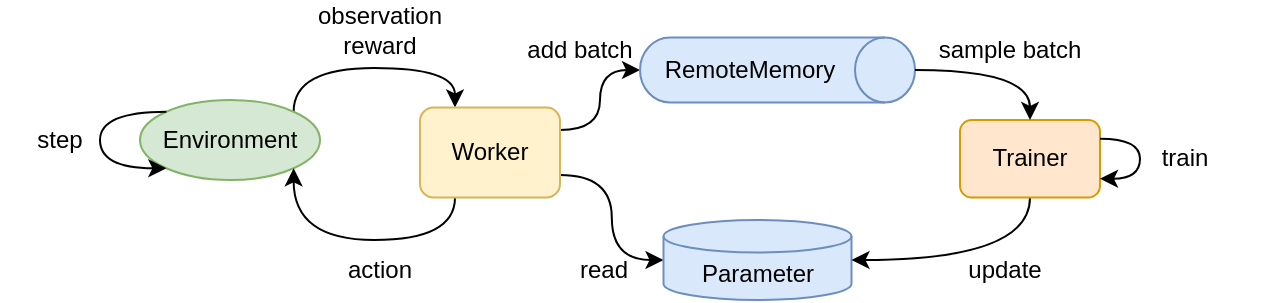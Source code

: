 <mxfile version="17.5.0" type="device" pages="3"><diagram id="8HCStm5KdboSv__WVgkv" name="sequence"><mxGraphModel dx="1276" dy="743" grid="1" gridSize="10" guides="1" tooltips="1" connect="1" arrows="1" fold="1" page="1" pageScale="1" pageWidth="827" pageHeight="1169" math="0" shadow="0"><root><mxCell id="0"/><mxCell id="1" parent="0"/><mxCell id="Dz7MXjapaTTVEsUoQ1y9-11" style="edgeStyle=orthogonalEdgeStyle;curved=1;rounded=0;orthogonalLoop=1;jettySize=auto;html=1;exitX=1;exitY=0;exitDx=0;exitDy=0;entryX=0.25;entryY=0;entryDx=0;entryDy=0;" parent="1" source="Dz7MXjapaTTVEsUoQ1y9-1" target="Dz7MXjapaTTVEsUoQ1y9-10" edge="1"><mxGeometry relative="1" as="geometry"><Array as="points"><mxPoint x="167" y="144"/><mxPoint x="248" y="144"/></Array></mxGeometry></mxCell><mxCell id="Dz7MXjapaTTVEsUoQ1y9-1" value="Environment" style="ellipse;whiteSpace=wrap;html=1;fillColor=#d5e8d4;strokeColor=#82b366;" parent="1" vertex="1"><mxGeometry x="90" y="160" width="90" height="40" as="geometry"/></mxCell><mxCell id="Dz7MXjapaTTVEsUoQ1y9-25" style="edgeStyle=orthogonalEdgeStyle;curved=1;rounded=0;orthogonalLoop=1;jettySize=auto;html=1;exitX=0;exitY=0.5;exitDx=0;exitDy=0;exitPerimeter=0;entryX=1;entryY=0.75;entryDx=0;entryDy=0;endArrow=none;endFill=0;startArrow=classic;startFill=1;" parent="1" source="Dz7MXjapaTTVEsUoQ1y9-4" target="Dz7MXjapaTTVEsUoQ1y9-10" edge="1"><mxGeometry relative="1" as="geometry"/></mxCell><mxCell id="Dz7MXjapaTTVEsUoQ1y9-4" value="Parameter" style="shape=cylinder3;whiteSpace=wrap;html=1;boundedLbl=1;backgroundOutline=1;size=8.143;fillColor=#dae8fc;strokeColor=#6c8ebf;" parent="1" vertex="1"><mxGeometry x="351.75" y="220" width="94" height="40" as="geometry"/></mxCell><mxCell id="Dz7MXjapaTTVEsUoQ1y9-23" style="edgeStyle=orthogonalEdgeStyle;curved=1;rounded=0;orthogonalLoop=1;jettySize=auto;html=1;exitX=0.5;exitY=1;exitDx=0;exitDy=0;entryX=1;entryY=0.5;entryDx=0;entryDy=0;entryPerimeter=0;" parent="1" source="Dz7MXjapaTTVEsUoQ1y9-6" target="Dz7MXjapaTTVEsUoQ1y9-4" edge="1"><mxGeometry relative="1" as="geometry"/></mxCell><mxCell id="Dz7MXjapaTTVEsUoQ1y9-6" value="Trainer" style="rounded=1;whiteSpace=wrap;html=1;fillColor=#ffe6cc;strokeColor=#d79b00;" parent="1" vertex="1"><mxGeometry x="500" y="170" width="70" height="38.75" as="geometry"/></mxCell><mxCell id="Dz7MXjapaTTVEsUoQ1y9-7" style="edgeStyle=orthogonalEdgeStyle;rounded=0;orthogonalLoop=1;jettySize=auto;html=1;curved=1;exitX=0;exitY=0;exitDx=0;exitDy=0;entryX=0;entryY=1;entryDx=0;entryDy=0;" parent="1" source="Dz7MXjapaTTVEsUoQ1y9-1" target="Dz7MXjapaTTVEsUoQ1y9-1" edge="1"><mxGeometry relative="1" as="geometry"><Array as="points"><mxPoint x="70" y="166"/><mxPoint x="70" y="194"/></Array></mxGeometry></mxCell><mxCell id="Dz7MXjapaTTVEsUoQ1y9-8" value="step" style="text;html=1;strokeColor=none;fillColor=none;align=center;verticalAlign=middle;whiteSpace=wrap;rounded=0;" parent="1" vertex="1"><mxGeometry x="20" y="165" width="60" height="30" as="geometry"/></mxCell><mxCell id="Dz7MXjapaTTVEsUoQ1y9-14" style="edgeStyle=orthogonalEdgeStyle;curved=1;rounded=0;orthogonalLoop=1;jettySize=auto;html=1;exitX=0.25;exitY=1;exitDx=0;exitDy=0;entryX=1;entryY=1;entryDx=0;entryDy=0;" parent="1" source="Dz7MXjapaTTVEsUoQ1y9-10" target="Dz7MXjapaTTVEsUoQ1y9-1" edge="1"><mxGeometry relative="1" as="geometry"><Array as="points"><mxPoint x="248" y="230"/><mxPoint x="167" y="230"/></Array></mxGeometry></mxCell><mxCell id="Dz7MXjapaTTVEsUoQ1y9-17" style="edgeStyle=orthogonalEdgeStyle;curved=1;rounded=0;orthogonalLoop=1;jettySize=auto;html=1;exitX=1;exitY=0.25;exitDx=0;exitDy=0;entryX=0.5;entryY=1;entryDx=0;entryDy=0;entryPerimeter=0;" parent="1" source="Dz7MXjapaTTVEsUoQ1y9-10" target="Dz7MXjapaTTVEsUoQ1y9-3" edge="1"><mxGeometry relative="1" as="geometry"/></mxCell><mxCell id="Dz7MXjapaTTVEsUoQ1y9-10" value="Worker" style="rounded=1;whiteSpace=wrap;html=1;fillColor=#fff2cc;strokeColor=#d6b656;" parent="1" vertex="1"><mxGeometry x="230" y="163.75" width="70" height="45" as="geometry"/></mxCell><mxCell id="Dz7MXjapaTTVEsUoQ1y9-12" value="observation&lt;br&gt;reward" style="text;html=1;strokeColor=none;fillColor=none;align=center;verticalAlign=middle;whiteSpace=wrap;rounded=0;" parent="1" vertex="1"><mxGeometry x="180" y="110" width="60" height="30" as="geometry"/></mxCell><mxCell id="Dz7MXjapaTTVEsUoQ1y9-15" value="action" style="text;html=1;strokeColor=none;fillColor=none;align=center;verticalAlign=middle;whiteSpace=wrap;rounded=0;" parent="1" vertex="1"><mxGeometry x="180" y="230" width="60" height="30" as="geometry"/></mxCell><mxCell id="Dz7MXjapaTTVEsUoQ1y9-16" value="" style="group" parent="1" vertex="1" connectable="0"><mxGeometry x="340" y="128.75" width="137.5" height="32.5" as="geometry"/></mxCell><mxCell id="Dz7MXjapaTTVEsUoQ1y9-3" value="" style="shape=cylinder3;whiteSpace=wrap;html=1;boundedLbl=1;backgroundOutline=1;size=15;rotation=90;fillColor=#dae8fc;strokeColor=#6c8ebf;" parent="Dz7MXjapaTTVEsUoQ1y9-16" vertex="1"><mxGeometry x="52.5" y="-52.5" width="32.5" height="137.5" as="geometry"/></mxCell><mxCell id="Dz7MXjapaTTVEsUoQ1y9-5" value="RemoteMemory" style="text;html=1;strokeColor=none;fillColor=none;align=center;verticalAlign=middle;whiteSpace=wrap;rounded=0;" parent="Dz7MXjapaTTVEsUoQ1y9-16" vertex="1"><mxGeometry x="25" y="1.25" width="60" height="30" as="geometry"/></mxCell><mxCell id="Dz7MXjapaTTVEsUoQ1y9-18" value="add batch" style="text;html=1;strokeColor=none;fillColor=none;align=center;verticalAlign=middle;whiteSpace=wrap;rounded=0;" parent="1" vertex="1"><mxGeometry x="280" y="120" width="60" height="30" as="geometry"/></mxCell><mxCell id="Dz7MXjapaTTVEsUoQ1y9-19" style="edgeStyle=orthogonalEdgeStyle;curved=1;rounded=0;orthogonalLoop=1;jettySize=auto;html=1;exitX=0.5;exitY=0;exitDx=0;exitDy=0;exitPerimeter=0;entryX=0.5;entryY=0;entryDx=0;entryDy=0;" parent="1" source="Dz7MXjapaTTVEsUoQ1y9-3" target="Dz7MXjapaTTVEsUoQ1y9-6" edge="1"><mxGeometry relative="1" as="geometry"/></mxCell><mxCell id="Dz7MXjapaTTVEsUoQ1y9-20" value="sample batch" style="text;html=1;strokeColor=none;fillColor=none;align=center;verticalAlign=middle;whiteSpace=wrap;rounded=0;" parent="1" vertex="1"><mxGeometry x="480" y="120" width="90" height="30" as="geometry"/></mxCell><mxCell id="Dz7MXjapaTTVEsUoQ1y9-24" value="update" style="text;html=1;strokeColor=none;fillColor=none;align=center;verticalAlign=middle;whiteSpace=wrap;rounded=0;" parent="1" vertex="1"><mxGeometry x="480" y="230" width="85" height="30" as="geometry"/></mxCell><mxCell id="Dz7MXjapaTTVEsUoQ1y9-26" value="read" style="text;html=1;strokeColor=none;fillColor=none;align=center;verticalAlign=middle;whiteSpace=wrap;rounded=0;" parent="1" vertex="1"><mxGeometry x="291.75" y="230" width="60" height="30" as="geometry"/></mxCell><mxCell id="1H51r3odysx_p06SB7lt-1" style="edgeStyle=orthogonalEdgeStyle;curved=1;rounded=0;orthogonalLoop=1;jettySize=auto;html=1;" parent="1" source="Dz7MXjapaTTVEsUoQ1y9-6" target="Dz7MXjapaTTVEsUoQ1y9-6" edge="1"><mxGeometry relative="1" as="geometry"><mxPoint x="545" y="218.75" as="sourcePoint"/><mxPoint x="455.75" y="250" as="targetPoint"/></mxGeometry></mxCell><mxCell id="1H51r3odysx_p06SB7lt-2" value="train" style="text;html=1;strokeColor=none;fillColor=none;align=center;verticalAlign=middle;whiteSpace=wrap;rounded=0;" parent="1" vertex="1"><mxGeometry x="570" y="174.38" width="85" height="30" as="geometry"/></mxCell></root></mxGraphModel></diagram><diagram id="YnyO58ju2ZsBTfj123Jh" name="distibute"><mxGraphModel dx="608" dy="354" grid="1" gridSize="10" guides="1" tooltips="1" connect="1" arrows="1" fold="1" page="1" pageScale="1" pageWidth="827" pageHeight="1169" math="0" shadow="0"><root><mxCell id="Gu4-0b2xn2e90pc047bY-0"/><mxCell id="Gu4-0b2xn2e90pc047bY-1" parent="Gu4-0b2xn2e90pc047bY-0"/><mxCell id="szc0OzaTAx6EitnLWger-1" value="" style="rounded=0;whiteSpace=wrap;html=1;fillColor=#f5f5f5;fontColor=#333333;strokeColor=#666666;" parent="Gu4-0b2xn2e90pc047bY-1" vertex="1"><mxGeometry x="500" y="163.75" width="165" height="137.5" as="geometry"/></mxCell><mxCell id="wtMo23867lj7A6iBCIME-0" value="" style="rounded=0;whiteSpace=wrap;html=1;fillColor=#f5f5f5;fontColor=#333333;strokeColor=#666666;" parent="Gu4-0b2xn2e90pc047bY-1" vertex="1"><mxGeometry x="60" y="130" width="290" height="90" as="geometry"/></mxCell><mxCell id="RoZq5j0I4huKhHa5UfBf-0" style="edgeStyle=none;rounded=0;orthogonalLoop=1;jettySize=auto;html=1;exitX=1;exitY=0.5;exitDx=0;exitDy=0;startArrow=classic;startFill=1;" parent="Gu4-0b2xn2e90pc047bY-1" source="hCgiPdKvAsC8QuEQ23qE-1" target="hCgiPdKvAsC8QuEQ23qE-10" edge="1"><mxGeometry relative="1" as="geometry"/></mxCell><mxCell id="hCgiPdKvAsC8QuEQ23qE-1" value="Environment" style="ellipse;whiteSpace=wrap;html=1;fillColor=#d5e8d4;strokeColor=#82b366;" parent="Gu4-0b2xn2e90pc047bY-1" vertex="1"><mxGeometry x="70" y="137.5" width="90" height="40" as="geometry"/></mxCell><mxCell id="hCgiPdKvAsC8QuEQ23qE-4" style="rounded=0;orthogonalLoop=1;jettySize=auto;html=1;exitX=0.5;exitY=1;exitDx=0;exitDy=0;entryX=0.5;entryY=0;entryDx=0;entryDy=0;entryPerimeter=0;" parent="Gu4-0b2xn2e90pc047bY-1" source="hCgiPdKvAsC8QuEQ23qE-5" target="3Zu5WteFrr1FcEvkHmud-0" edge="1"><mxGeometry relative="1" as="geometry"/></mxCell><mxCell id="hCgiPdKvAsC8QuEQ23qE-5" value="Trainer" style="rounded=1;whiteSpace=wrap;html=1;fillColor=#ffe6cc;strokeColor=#d79b00;" parent="Gu4-0b2xn2e90pc047bY-1" vertex="1"><mxGeometry x="572.25" y="194.38" width="70" height="38.75" as="geometry"/></mxCell><mxCell id="hCgiPdKvAsC8QuEQ23qE-9" style="edgeStyle=orthogonalEdgeStyle;curved=1;rounded=0;orthogonalLoop=1;jettySize=auto;html=1;exitX=1;exitY=0.5;exitDx=0;exitDy=0;entryX=0.5;entryY=1;entryDx=0;entryDy=0;entryPerimeter=0;" parent="Gu4-0b2xn2e90pc047bY-1" source="hCgiPdKvAsC8QuEQ23qE-10" target="hCgiPdKvAsC8QuEQ23qE-14" edge="1"><mxGeometry relative="1" as="geometry"/></mxCell><mxCell id="hCgiPdKvAsC8QuEQ23qE-10" value="Worker" style="rounded=1;whiteSpace=wrap;html=1;fillColor=#fff2cc;strokeColor=#d6b656;" parent="Gu4-0b2xn2e90pc047bY-1" vertex="1"><mxGeometry x="191" y="142.5" width="60" height="30" as="geometry"/></mxCell><mxCell id="hCgiPdKvAsC8QuEQ23qE-13" value="" style="group" parent="Gu4-0b2xn2e90pc047bY-1" vertex="1" connectable="0"><mxGeometry x="387.75" y="128.75" width="137.5" height="32.5" as="geometry"/></mxCell><mxCell id="hCgiPdKvAsC8QuEQ23qE-14" value="" style="shape=cylinder3;whiteSpace=wrap;html=1;boundedLbl=1;backgroundOutline=1;size=15;rotation=90;fillColor=#dae8fc;strokeColor=#6c8ebf;" parent="hCgiPdKvAsC8QuEQ23qE-13" vertex="1"><mxGeometry x="52.5" y="-52.5" width="32.5" height="137.5" as="geometry"/></mxCell><mxCell id="hCgiPdKvAsC8QuEQ23qE-15" value="RemoteMemory" style="text;html=1;strokeColor=none;fillColor=none;align=center;verticalAlign=middle;whiteSpace=wrap;rounded=0;" parent="hCgiPdKvAsC8QuEQ23qE-13" vertex="1"><mxGeometry x="25" y="1.25" width="60" height="30" as="geometry"/></mxCell><mxCell id="hCgiPdKvAsC8QuEQ23qE-17" style="edgeStyle=orthogonalEdgeStyle;curved=1;rounded=0;orthogonalLoop=1;jettySize=auto;html=1;exitX=0.5;exitY=0;exitDx=0;exitDy=0;exitPerimeter=0;entryX=0.5;entryY=0;entryDx=0;entryDy=0;" parent="Gu4-0b2xn2e90pc047bY-1" source="hCgiPdKvAsC8QuEQ23qE-14" target="hCgiPdKvAsC8QuEQ23qE-5" edge="1"><mxGeometry relative="1" as="geometry"/></mxCell><mxCell id="hCgiPdKvAsC8QuEQ23qE-18" value="sample batch" style="text;html=1;strokeColor=none;fillColor=none;align=center;verticalAlign=middle;whiteSpace=wrap;rounded=0;" parent="Gu4-0b2xn2e90pc047bY-1" vertex="1"><mxGeometry x="540" y="120" width="90" height="30" as="geometry"/></mxCell><mxCell id="hCgiPdKvAsC8QuEQ23qE-19" value="update" style="text;html=1;strokeColor=none;fillColor=none;align=center;verticalAlign=middle;whiteSpace=wrap;rounded=0;" parent="Gu4-0b2xn2e90pc047bY-1" vertex="1"><mxGeometry x="535" y="226.88" width="85" height="30" as="geometry"/></mxCell><mxCell id="tBLzW1-dSC8KAft304s7-12" style="rounded=0;orthogonalLoop=1;jettySize=auto;html=1;exitX=0;exitY=0.5;exitDx=0;exitDy=0;exitPerimeter=0;startArrow=none;startFill=0;entryX=1;entryY=0.5;entryDx=0;entryDy=0;" parent="Gu4-0b2xn2e90pc047bY-1" source="3Zu5WteFrr1FcEvkHmud-0" target="3Zu5WteFrr1FcEvkHmud-2" edge="1"><mxGeometry relative="1" as="geometry"><mxPoint x="505" y="278.13" as="targetPoint"/></mxGeometry></mxCell><mxCell id="3Zu5WteFrr1FcEvkHmud-0" value="Parameter" style="shape=cylinder3;whiteSpace=wrap;html=1;boundedLbl=1;backgroundOutline=1;size=8.143;fillColor=#dae8fc;strokeColor=#6c8ebf;" parent="Gu4-0b2xn2e90pc047bY-1" vertex="1"><mxGeometry x="560.25" y="258.13" width="94" height="40" as="geometry"/></mxCell><mxCell id="3Zu5WteFrr1FcEvkHmud-2" value="Board" style="rounded=1;whiteSpace=wrap;html=1;fillColor=#e1d5e7;strokeColor=#9673a6;" parent="Gu4-0b2xn2e90pc047bY-1" vertex="1"><mxGeometry x="420" y="263.13" width="50" height="30" as="geometry"/></mxCell><mxCell id="3Zu5WteFrr1FcEvkHmud-5" value="write" style="text;html=1;strokeColor=none;fillColor=none;align=center;verticalAlign=middle;whiteSpace=wrap;rounded=0;" parent="Gu4-0b2xn2e90pc047bY-1" vertex="1"><mxGeometry x="475.25" y="247.5" width="85" height="30" as="geometry"/></mxCell><mxCell id="AqlXkb-w7h_acBey4eJv-0" value="write" style="text;html=1;strokeColor=none;fillColor=none;align=center;verticalAlign=middle;whiteSpace=wrap;rounded=0;" parent="Gu4-0b2xn2e90pc047bY-1" vertex="1"><mxGeometry x="360" y="230" width="85" height="30" as="geometry"/></mxCell><mxCell id="wtMo23867lj7A6iBCIME-1" value="TrainerProcess&lt;br&gt;" style="text;html=1;strokeColor=none;fillColor=none;align=center;verticalAlign=middle;whiteSpace=wrap;rounded=0;" parent="Gu4-0b2xn2e90pc047bY-1" vertex="1"><mxGeometry x="525" y="161.25" width="60" height="30" as="geometry"/></mxCell><mxCell id="s0bxHy9ZseCvG_myIAhX-0" style="edgeStyle=orthogonalEdgeStyle;rounded=0;orthogonalLoop=1;jettySize=auto;html=1;exitX=0;exitY=0.5;exitDx=0;exitDy=0;exitPerimeter=0;entryX=0.5;entryY=1;entryDx=0;entryDy=0;startArrow=classic;startFill=1;endArrow=none;endFill=0;" parent="Gu4-0b2xn2e90pc047bY-1" source="hCgiPdKvAsC8QuEQ23qE-3" target="hCgiPdKvAsC8QuEQ23qE-10" edge="1"><mxGeometry relative="1" as="geometry"/></mxCell><mxCell id="hCgiPdKvAsC8QuEQ23qE-3" value="Parameter" style="shape=cylinder3;whiteSpace=wrap;html=1;boundedLbl=1;backgroundOutline=1;size=8.143;fillColor=#dae8fc;strokeColor=#6c8ebf;" parent="Gu4-0b2xn2e90pc047bY-1" vertex="1"><mxGeometry x="251" y="173.75" width="84" height="40" as="geometry"/></mxCell><mxCell id="tBLzW1-dSC8KAft304s7-1" value="" style="rounded=0;whiteSpace=wrap;html=1;fillColor=#f5f5f5;fontColor=#333333;strokeColor=#666666;" parent="Gu4-0b2xn2e90pc047bY-1" vertex="1"><mxGeometry x="60" y="265" width="290" height="90" as="geometry"/></mxCell><mxCell id="tBLzW1-dSC8KAft304s7-2" style="edgeStyle=none;rounded=0;orthogonalLoop=1;jettySize=auto;html=1;exitX=1;exitY=0.5;exitDx=0;exitDy=0;startArrow=classic;startFill=1;" parent="Gu4-0b2xn2e90pc047bY-1" source="tBLzW1-dSC8KAft304s7-3" target="tBLzW1-dSC8KAft304s7-4" edge="1"><mxGeometry relative="1" as="geometry"/></mxCell><mxCell id="tBLzW1-dSC8KAft304s7-3" value="Environment" style="ellipse;whiteSpace=wrap;html=1;fillColor=#d5e8d4;strokeColor=#82b366;" parent="Gu4-0b2xn2e90pc047bY-1" vertex="1"><mxGeometry x="70" y="272.5" width="90" height="40" as="geometry"/></mxCell><mxCell id="tBLzW1-dSC8KAft304s7-4" value="Worker" style="rounded=1;whiteSpace=wrap;html=1;fillColor=#fff2cc;strokeColor=#d6b656;" parent="Gu4-0b2xn2e90pc047bY-1" vertex="1"><mxGeometry x="191" y="277.5" width="60" height="30" as="geometry"/></mxCell><mxCell id="tBLzW1-dSC8KAft304s7-5" value="add batch" style="text;html=1;strokeColor=none;fillColor=none;align=center;verticalAlign=middle;whiteSpace=wrap;rounded=0;" parent="Gu4-0b2xn2e90pc047bY-1" vertex="1"><mxGeometry x="340" y="98.75" width="60" height="30" as="geometry"/></mxCell><mxCell id="tBLzW1-dSC8KAft304s7-7" value="WorkerProcess2" style="text;html=1;strokeColor=none;fillColor=none;align=center;verticalAlign=middle;whiteSpace=wrap;rounded=0;" parent="Gu4-0b2xn2e90pc047bY-1" vertex="1"><mxGeometry x="85" y="325" width="60" height="30" as="geometry"/></mxCell><mxCell id="tBLzW1-dSC8KAft304s7-8" style="edgeStyle=orthogonalEdgeStyle;rounded=0;orthogonalLoop=1;jettySize=auto;html=1;exitX=0;exitY=0.5;exitDx=0;exitDy=0;exitPerimeter=0;entryX=0.5;entryY=1;entryDx=0;entryDy=0;startArrow=classic;startFill=1;endArrow=none;endFill=0;" parent="Gu4-0b2xn2e90pc047bY-1" source="tBLzW1-dSC8KAft304s7-9" target="tBLzW1-dSC8KAft304s7-4" edge="1"><mxGeometry relative="1" as="geometry"/></mxCell><mxCell id="tBLzW1-dSC8KAft304s7-9" value="Parameter" style="shape=cylinder3;whiteSpace=wrap;html=1;boundedLbl=1;backgroundOutline=1;size=8.143;fillColor=#dae8fc;strokeColor=#6c8ebf;" parent="Gu4-0b2xn2e90pc047bY-1" vertex="1"><mxGeometry x="251" y="308.75" width="84" height="40" as="geometry"/></mxCell><mxCell id="3Zu5WteFrr1FcEvkHmud-4" style="edgeStyle=orthogonalEdgeStyle;curved=1;rounded=0;orthogonalLoop=1;jettySize=auto;html=1;exitX=0;exitY=0.5;exitDx=0;exitDy=0;entryX=1;entryY=0.5;entryDx=0;entryDy=0;entryPerimeter=0;" parent="Gu4-0b2xn2e90pc047bY-1" source="3Zu5WteFrr1FcEvkHmud-2" target="tBLzW1-dSC8KAft304s7-9" edge="1"><mxGeometry relative="1" as="geometry"><mxPoint x="340" y="280" as="targetPoint"/></mxGeometry></mxCell><mxCell id="tBLzW1-dSC8KAft304s7-11" style="edgeStyle=orthogonalEdgeStyle;curved=1;rounded=0;orthogonalLoop=1;jettySize=auto;html=1;exitX=0;exitY=0.5;exitDx=0;exitDy=0;entryX=1;entryY=0.5;entryDx=0;entryDy=0;entryPerimeter=0;" parent="Gu4-0b2xn2e90pc047bY-1" source="3Zu5WteFrr1FcEvkHmud-2" target="hCgiPdKvAsC8QuEQ23qE-3" edge="1"><mxGeometry relative="1" as="geometry"><mxPoint x="430" y="289.375" as="sourcePoint"/><mxPoint x="345" y="338.75" as="targetPoint"/></mxGeometry></mxCell><mxCell id="szc0OzaTAx6EitnLWger-0" style="edgeStyle=orthogonalEdgeStyle;curved=1;rounded=0;orthogonalLoop=1;jettySize=auto;html=1;exitX=1;exitY=0.5;exitDx=0;exitDy=0;entryX=0.5;entryY=1;entryDx=0;entryDy=0;entryPerimeter=0;" parent="Gu4-0b2xn2e90pc047bY-1" source="tBLzW1-dSC8KAft304s7-4" target="hCgiPdKvAsC8QuEQ23qE-14" edge="1"><mxGeometry relative="1" as="geometry"><mxPoint x="270" y="172.5" as="sourcePoint"/><mxPoint x="397.75" y="155" as="targetPoint"/><Array as="points"><mxPoint x="360" y="292"/><mxPoint x="360" y="145"/></Array></mxGeometry></mxCell><mxCell id="szc0OzaTAx6EitnLWger-2" value="WorkerProcess1" style="text;html=1;strokeColor=none;fillColor=none;align=center;verticalAlign=middle;whiteSpace=wrap;rounded=0;" parent="Gu4-0b2xn2e90pc047bY-1" vertex="1"><mxGeometry x="85" y="190" width="60" height="30" as="geometry"/></mxCell><mxCell id="OitwZkqVeGQr4RYmDPEj-0" value="read" style="text;html=1;strokeColor=none;fillColor=none;align=center;verticalAlign=middle;whiteSpace=wrap;rounded=0;" parent="Gu4-0b2xn2e90pc047bY-1" vertex="1"><mxGeometry x="178.5" y="190" width="85" height="30" as="geometry"/></mxCell><mxCell id="OitwZkqVeGQr4RYmDPEj-1" value="read" style="text;html=1;strokeColor=none;fillColor=none;align=center;verticalAlign=middle;whiteSpace=wrap;rounded=0;" parent="Gu4-0b2xn2e90pc047bY-1" vertex="1"><mxGeometry x="178.5" y="325" width="85" height="30" as="geometry"/></mxCell></root></mxGraphModel></diagram><diagram id="8ljoofoabtsPVLnk0Y_w" name="multiplay"><mxGraphModel dx="729" dy="425" grid="1" gridSize="10" guides="1" tooltips="1" connect="1" arrows="1" fold="1" page="1" pageScale="1" pageWidth="827" pageHeight="1169" math="0" shadow="0"><root><mxCell id="-tAiIZP5slMnOxf2c5f_-0"/><mxCell id="-tAiIZP5slMnOxf2c5f_-1" parent="-tAiIZP5slMnOxf2c5f_-0"/><mxCell id="ICPPX069PQIvm9u3WEIN-1" value="Environment" style="ellipse;whiteSpace=wrap;html=1;fillColor=#d5e8d4;strokeColor=#82b366;" parent="-tAiIZP5slMnOxf2c5f_-1" vertex="1"><mxGeometry x="80" y="192.5" width="90" height="40" as="geometry"/></mxCell><mxCell id="ICPPX069PQIvm9u3WEIN-2" style="edgeStyle=orthogonalEdgeStyle;curved=1;rounded=0;orthogonalLoop=1;jettySize=auto;html=1;exitX=0;exitY=0.5;exitDx=0;exitDy=0;exitPerimeter=0;entryX=1;entryY=0.75;entryDx=0;entryDy=0;startArrow=classic;startFill=1;endArrow=none;endFill=0;" parent="-tAiIZP5slMnOxf2c5f_-1" source="ICPPX069PQIvm9u3WEIN-3" target="ICPPX069PQIvm9u3WEIN-10" edge="1"><mxGeometry relative="1" as="geometry"/></mxCell><mxCell id="ICPPX069PQIvm9u3WEIN-3" value="Parameters" style="shape=cylinder3;whiteSpace=wrap;html=1;boundedLbl=1;backgroundOutline=1;size=8.143;fillColor=#dae8fc;strokeColor=#6c8ebf;" parent="-tAiIZP5slMnOxf2c5f_-1" vertex="1"><mxGeometry x="490" y="220" width="94" height="40" as="geometry"/></mxCell><mxCell id="ICPPX069PQIvm9u3WEIN-4" style="edgeStyle=orthogonalEdgeStyle;curved=1;rounded=0;orthogonalLoop=1;jettySize=auto;html=1;exitX=0.5;exitY=1;exitDx=0;exitDy=0;entryX=1;entryY=0.5;entryDx=0;entryDy=0;entryPerimeter=0;" parent="-tAiIZP5slMnOxf2c5f_-1" source="ICPPX069PQIvm9u3WEIN-5" target="ICPPX069PQIvm9u3WEIN-3" edge="1"><mxGeometry relative="1" as="geometry"/></mxCell><mxCell id="ICPPX069PQIvm9u3WEIN-5" value="Trainer" style="rounded=1;whiteSpace=wrap;html=1;fillColor=#ffe6cc;strokeColor=#d79b00;" parent="-tAiIZP5slMnOxf2c5f_-1" vertex="1"><mxGeometry x="620" y="170" width="70" height="38.75" as="geometry"/></mxCell><mxCell id="ICPPX069PQIvm9u3WEIN-9" style="edgeStyle=orthogonalEdgeStyle;curved=1;rounded=0;orthogonalLoop=1;jettySize=auto;html=1;exitX=1;exitY=0.25;exitDx=0;exitDy=0;entryX=0.5;entryY=1;entryDx=0;entryDy=0;entryPerimeter=0;" parent="-tAiIZP5slMnOxf2c5f_-1" source="ICPPX069PQIvm9u3WEIN-10" target="ICPPX069PQIvm9u3WEIN-14" edge="1"><mxGeometry relative="1" as="geometry"/></mxCell><mxCell id="ICPPX069PQIvm9u3WEIN-10" value="WorkerA" style="rounded=1;whiteSpace=wrap;html=1;fillColor=#fff2cc;strokeColor=#d6b656;" parent="-tAiIZP5slMnOxf2c5f_-1" vertex="1"><mxGeometry x="350" y="163.75" width="70" height="45" as="geometry"/></mxCell><mxCell id="ICPPX069PQIvm9u3WEIN-12" value="action" style="text;html=1;strokeColor=none;fillColor=none;align=center;verticalAlign=middle;whiteSpace=wrap;rounded=0;" parent="-tAiIZP5slMnOxf2c5f_-1" vertex="1"><mxGeometry x="190" y="200" width="60" height="30" as="geometry"/></mxCell><mxCell id="ICPPX069PQIvm9u3WEIN-13" value="" style="group" parent="-tAiIZP5slMnOxf2c5f_-1" vertex="1" connectable="0"><mxGeometry x="460" y="128.75" width="137.5" height="32.5" as="geometry"/></mxCell><mxCell id="ICPPX069PQIvm9u3WEIN-14" value="" style="shape=cylinder3;whiteSpace=wrap;html=1;boundedLbl=1;backgroundOutline=1;size=15;rotation=90;fillColor=#dae8fc;strokeColor=#6c8ebf;" parent="ICPPX069PQIvm9u3WEIN-13" vertex="1"><mxGeometry x="52.5" y="-52.5" width="32.5" height="137.5" as="geometry"/></mxCell><mxCell id="ICPPX069PQIvm9u3WEIN-15" value="RemoteMemory" style="text;html=1;strokeColor=none;fillColor=none;align=center;verticalAlign=middle;whiteSpace=wrap;rounded=0;" parent="ICPPX069PQIvm9u3WEIN-13" vertex="1"><mxGeometry x="25" y="1.25" width="60" height="30" as="geometry"/></mxCell><mxCell id="ICPPX069PQIvm9u3WEIN-16" value="add batch" style="text;html=1;strokeColor=none;fillColor=none;align=center;verticalAlign=middle;whiteSpace=wrap;rounded=0;" parent="-tAiIZP5slMnOxf2c5f_-1" vertex="1"><mxGeometry x="400" y="110" width="60" height="30" as="geometry"/></mxCell><mxCell id="ICPPX069PQIvm9u3WEIN-17" style="edgeStyle=orthogonalEdgeStyle;curved=1;rounded=0;orthogonalLoop=1;jettySize=auto;html=1;exitX=0.5;exitY=0;exitDx=0;exitDy=0;exitPerimeter=0;entryX=0.5;entryY=0;entryDx=0;entryDy=0;" parent="-tAiIZP5slMnOxf2c5f_-1" source="ICPPX069PQIvm9u3WEIN-14" target="ICPPX069PQIvm9u3WEIN-5" edge="1"><mxGeometry relative="1" as="geometry"/></mxCell><mxCell id="ICPPX069PQIvm9u3WEIN-18" value="sample batch" style="text;html=1;strokeColor=none;fillColor=none;align=center;verticalAlign=middle;whiteSpace=wrap;rounded=0;" parent="-tAiIZP5slMnOxf2c5f_-1" vertex="1"><mxGeometry x="600" y="120" width="90" height="30" as="geometry"/></mxCell><mxCell id="ICPPX069PQIvm9u3WEIN-19" value="update" style="text;html=1;strokeColor=none;fillColor=none;align=center;verticalAlign=middle;whiteSpace=wrap;rounded=0;" parent="-tAiIZP5slMnOxf2c5f_-1" vertex="1"><mxGeometry x="600" y="230" width="85" height="30" as="geometry"/></mxCell><mxCell id="ICPPX069PQIvm9u3WEIN-20" value="read" style="text;html=1;strokeColor=none;fillColor=none;align=center;verticalAlign=middle;whiteSpace=wrap;rounded=0;" parent="-tAiIZP5slMnOxf2c5f_-1" vertex="1"><mxGeometry x="450" y="192.5" width="60" height="30" as="geometry"/></mxCell><mxCell id="ICPPX069PQIvm9u3WEIN-24" style="rounded=0;orthogonalLoop=1;jettySize=auto;html=1;exitX=1;exitY=0.5;exitDx=0;exitDy=0;entryX=0;entryY=0.5;entryDx=0;entryDy=0;dashed=1;" parent="-tAiIZP5slMnOxf2c5f_-1" source="ICPPX069PQIvm9u3WEIN-21" target="ICPPX069PQIvm9u3WEIN-23" edge="1"><mxGeometry relative="1" as="geometry"/></mxCell><mxCell id="ICPPX069PQIvm9u3WEIN-26" style="edgeStyle=none;rounded=0;orthogonalLoop=1;jettySize=auto;html=1;exitX=0;exitY=0.5;exitDx=0;exitDy=0;dashed=1;" parent="-tAiIZP5slMnOxf2c5f_-1" source="ICPPX069PQIvm9u3WEIN-21" target="ICPPX069PQIvm9u3WEIN-1" edge="1"><mxGeometry relative="1" as="geometry"/></mxCell><mxCell id="ICPPX069PQIvm9u3WEIN-21" value="Player1" style="rounded=1;whiteSpace=wrap;html=1;" parent="-tAiIZP5slMnOxf2c5f_-1" vertex="1"><mxGeometry x="250" y="163.75" width="70" height="45" as="geometry"/></mxCell><mxCell id="ICPPX069PQIvm9u3WEIN-25" style="edgeStyle=none;rounded=0;orthogonalLoop=1;jettySize=auto;html=1;exitX=1;exitY=0.5;exitDx=0;exitDy=0;entryX=0;entryY=0.5;entryDx=0;entryDy=0;dashed=1;" parent="-tAiIZP5slMnOxf2c5f_-1" source="ICPPX069PQIvm9u3WEIN-22" target="ICPPX069PQIvm9u3WEIN-10" edge="1"><mxGeometry relative="1" as="geometry"/></mxCell><mxCell id="ICPPX069PQIvm9u3WEIN-27" style="edgeStyle=none;rounded=0;orthogonalLoop=1;jettySize=auto;html=1;exitX=0;exitY=0.5;exitDx=0;exitDy=0;dashed=1;" parent="-tAiIZP5slMnOxf2c5f_-1" source="ICPPX069PQIvm9u3WEIN-22" target="ICPPX069PQIvm9u3WEIN-1" edge="1"><mxGeometry relative="1" as="geometry"/></mxCell><mxCell id="ICPPX069PQIvm9u3WEIN-22" value="Player2" style="rounded=1;whiteSpace=wrap;html=1;" parent="-tAiIZP5slMnOxf2c5f_-1" vertex="1"><mxGeometry x="250" y="232.5" width="70" height="45" as="geometry"/></mxCell><mxCell id="ICPPX069PQIvm9u3WEIN-23" value="WorkerB" style="rounded=1;whiteSpace=wrap;html=1;fillColor=#fff2cc;strokeColor=#d6b656;" parent="-tAiIZP5slMnOxf2c5f_-1" vertex="1"><mxGeometry x="350" y="232.5" width="70" height="45" as="geometry"/></mxCell><mxCell id="osS0iRUtnIAjyUpLZgLp-0" value="shuffle" style="text;html=1;strokeColor=none;fillColor=none;align=center;verticalAlign=middle;whiteSpace=wrap;rounded=0;" parent="-tAiIZP5slMnOxf2c5f_-1" vertex="1"><mxGeometry x="310" y="277.5" width="60" height="30" as="geometry"/></mxCell></root></mxGraphModel></diagram></mxfile>